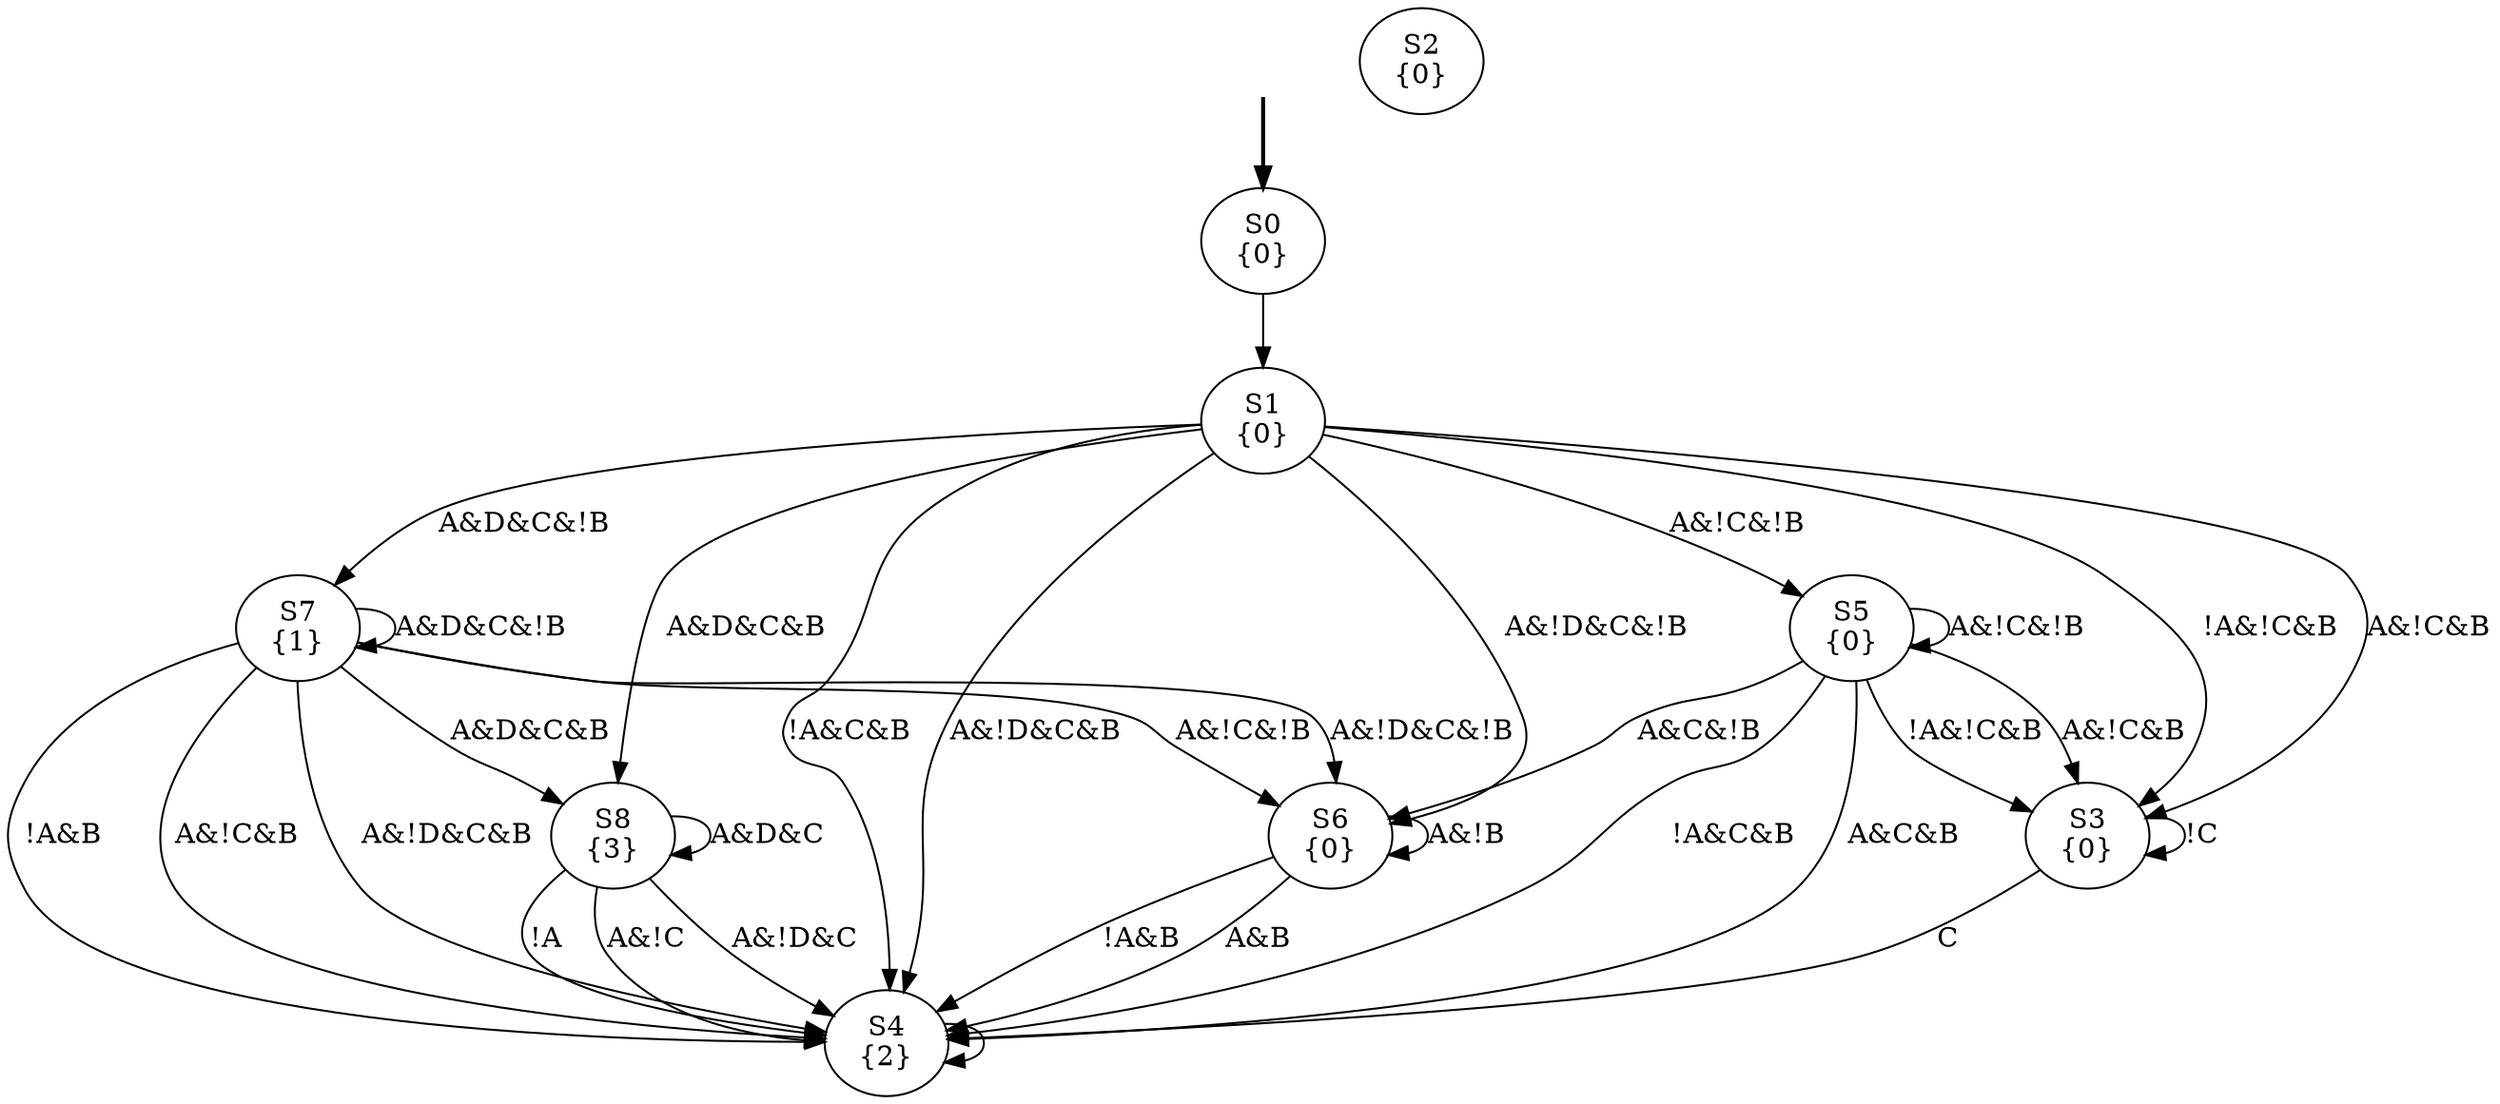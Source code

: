digraph {
	fake [style=invisible]
	"S2
{0}"
	"S7
{1}"
	"S8
{3}"
	"S4
{2}"
	"S1
{0}"
	"S6
{0}"
	"S5
{0}"
	"S3
{0}"
	fake -> "S0
{0}" [style=bold]
	"S0
{0}" -> "S1
{0}" [label=""]
	"S1
{0}" -> "S3
{0}" [label="!A&!C&B"]
	"S1
{0}" -> "S4
{2}" [label="!A&C&B"]
	"S1
{0}" -> "S5
{0}" [label="A&!C&!B"]
	"S1
{0}" -> "S3
{0}" [label="A&!C&B"]
	"S1
{0}" -> "S6
{0}" [label="A&!D&C&!B"]
	"S1
{0}" -> "S7
{1}" [label="A&D&C&!B"]
	"S1
{0}" -> "S4
{2}" [label="A&!D&C&B"]
	"S1
{0}" -> "S8
{3}" [label="A&D&C&B"]
	"S8
{3}" -> "S4
{2}" [label="!A"]
	"S8
{3}" -> "S4
{2}" [label="A&!C"]
	"S8
{3}" -> "S4
{2}" [label="A&!D&C"]
	"S8
{3}" -> "S8
{3}" [label="A&D&C"]
	"S7
{1}" -> "S4
{2}" [label="!A&B"]
	"S7
{1}" -> "S6
{0}" [label="A&!C&!B"]
	"S7
{1}" -> "S6
{0}" [label="A&!D&C&!B"]
	"S7
{1}" -> "S7
{1}" [label="A&D&C&!B"]
	"S7
{1}" -> "S4
{2}" [label="A&!C&B"]
	"S7
{1}" -> "S4
{2}" [label="A&!D&C&B"]
	"S7
{1}" -> "S8
{3}" [label="A&D&C&B"]
	"S6
{0}" -> "S4
{2}" [label="!A&B"]
	"S6
{0}" -> "S6
{0}" [label="A&!B"]
	"S6
{0}" -> "S4
{2}" [label="A&B"]
	"S5
{0}" -> "S3
{0}" [label="!A&!C&B"]
	"S5
{0}" -> "S4
{2}" [label="!A&C&B"]
	"S5
{0}" -> "S5
{0}" [label="A&!C&!B"]
	"S5
{0}" -> "S3
{0}" [label="A&!C&B"]
	"S5
{0}" -> "S6
{0}" [label="A&C&!B"]
	"S5
{0}" -> "S4
{2}" [label="A&C&B"]
	"S4
{2}" -> "S4
{2}" [label=""]
	"S3
{0}" -> "S3
{0}" [label="!C"]
	"S3
{0}" -> "S4
{2}" [label=C]
}
